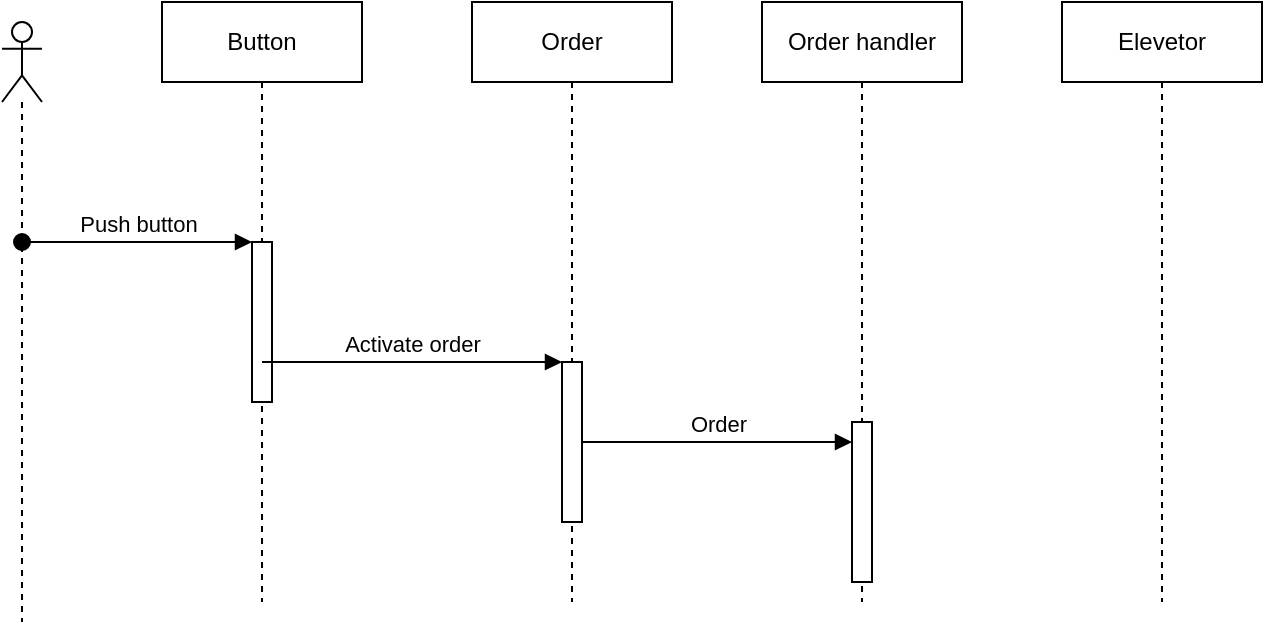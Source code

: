 <mxfile>
    <diagram id="Tu6mwaypg6e-1vJfyjWM" name="Page-1">
        <mxGraphModel dx="943" dy="674" grid="1" gridSize="10" guides="1" tooltips="1" connect="1" arrows="1" fold="1" page="1" pageScale="1" pageWidth="850" pageHeight="1100" math="0" shadow="0">
            <root>
                <mxCell id="0"/>
                <mxCell id="1" parent="0"/>
                <mxCell id="2" value="" style="shape=umlLifeline;participant=umlActor;perimeter=lifelinePerimeter;whiteSpace=wrap;html=1;container=1;collapsible=0;recursiveResize=0;verticalAlign=top;spacingTop=36;outlineConnect=0;" vertex="1" parent="1">
                    <mxGeometry x="90" y="120" width="20" height="300" as="geometry"/>
                </mxCell>
                <mxCell id="3" value="Button" style="shape=umlLifeline;perimeter=lifelinePerimeter;whiteSpace=wrap;html=1;container=1;collapsible=0;recursiveResize=0;outlineConnect=0;" vertex="1" parent="1">
                    <mxGeometry x="170" y="110" width="100" height="300" as="geometry"/>
                </mxCell>
                <mxCell id="8" value="" style="html=1;points=[];perimeter=orthogonalPerimeter;" vertex="1" parent="3">
                    <mxGeometry x="45" y="120" width="10" height="80" as="geometry"/>
                </mxCell>
                <mxCell id="4" value="Order" style="shape=umlLifeline;perimeter=lifelinePerimeter;whiteSpace=wrap;html=1;container=1;collapsible=0;recursiveResize=0;outlineConnect=0;" vertex="1" parent="1">
                    <mxGeometry x="325" y="110" width="100" height="300" as="geometry"/>
                </mxCell>
                <mxCell id="5" value="Order handler" style="shape=umlLifeline;perimeter=lifelinePerimeter;whiteSpace=wrap;html=1;container=1;collapsible=0;recursiveResize=0;outlineConnect=0;" vertex="1" parent="1">
                    <mxGeometry x="470" y="110" width="100" height="300" as="geometry"/>
                </mxCell>
                <mxCell id="15" value="" style="html=1;points=[];perimeter=orthogonalPerimeter;" vertex="1" parent="5">
                    <mxGeometry x="45" y="210" width="10" height="80" as="geometry"/>
                </mxCell>
                <mxCell id="6" value="Elevetor" style="shape=umlLifeline;perimeter=lifelinePerimeter;whiteSpace=wrap;html=1;container=1;collapsible=0;recursiveResize=0;outlineConnect=0;" vertex="1" parent="1">
                    <mxGeometry x="620" y="110" width="100" height="300" as="geometry"/>
                </mxCell>
                <mxCell id="9" value="Push button" style="html=1;verticalAlign=bottom;startArrow=oval;endArrow=block;startSize=8;" edge="1" target="8" parent="1" source="2">
                    <mxGeometry relative="1" as="geometry">
                        <mxPoint x="100" y="270" as="sourcePoint"/>
                        <Array as="points">
                            <mxPoint x="140" y="230"/>
                        </Array>
                    </mxGeometry>
                </mxCell>
                <mxCell id="16" value="Order" style="html=1;verticalAlign=bottom;startArrow=none;endArrow=block;startSize=8;" edge="1" target="15" parent="1" source="11">
                    <mxGeometry relative="1" as="geometry">
                        <mxPoint x="455" y="320" as="sourcePoint"/>
                    </mxGeometry>
                </mxCell>
                <mxCell id="11" value="" style="html=1;points=[];perimeter=orthogonalPerimeter;" vertex="1" parent="1">
                    <mxGeometry x="370" y="290" width="10" height="80" as="geometry"/>
                </mxCell>
                <mxCell id="14" style="edgeStyle=none;html=1;" edge="1" parent="1" source="11" target="4">
                    <mxGeometry relative="1" as="geometry"/>
                </mxCell>
                <mxCell id="17" value="" style="html=1;verticalAlign=bottom;startArrow=oval;endArrow=none;startSize=8;" edge="1" parent="1" source="4" target="11">
                    <mxGeometry relative="1" as="geometry">
                        <mxPoint x="374.5" y="320" as="sourcePoint"/>
                        <mxPoint x="515" y="320" as="targetPoint"/>
                    </mxGeometry>
                </mxCell>
                <mxCell id="18" value="Activate order" style="html=1;verticalAlign=bottom;endArrow=block;" edge="1" parent="1">
                    <mxGeometry width="80" relative="1" as="geometry">
                        <mxPoint x="220" y="290" as="sourcePoint"/>
                        <mxPoint x="370" y="290" as="targetPoint"/>
                    </mxGeometry>
                </mxCell>
            </root>
        </mxGraphModel>
    </diagram>
</mxfile>